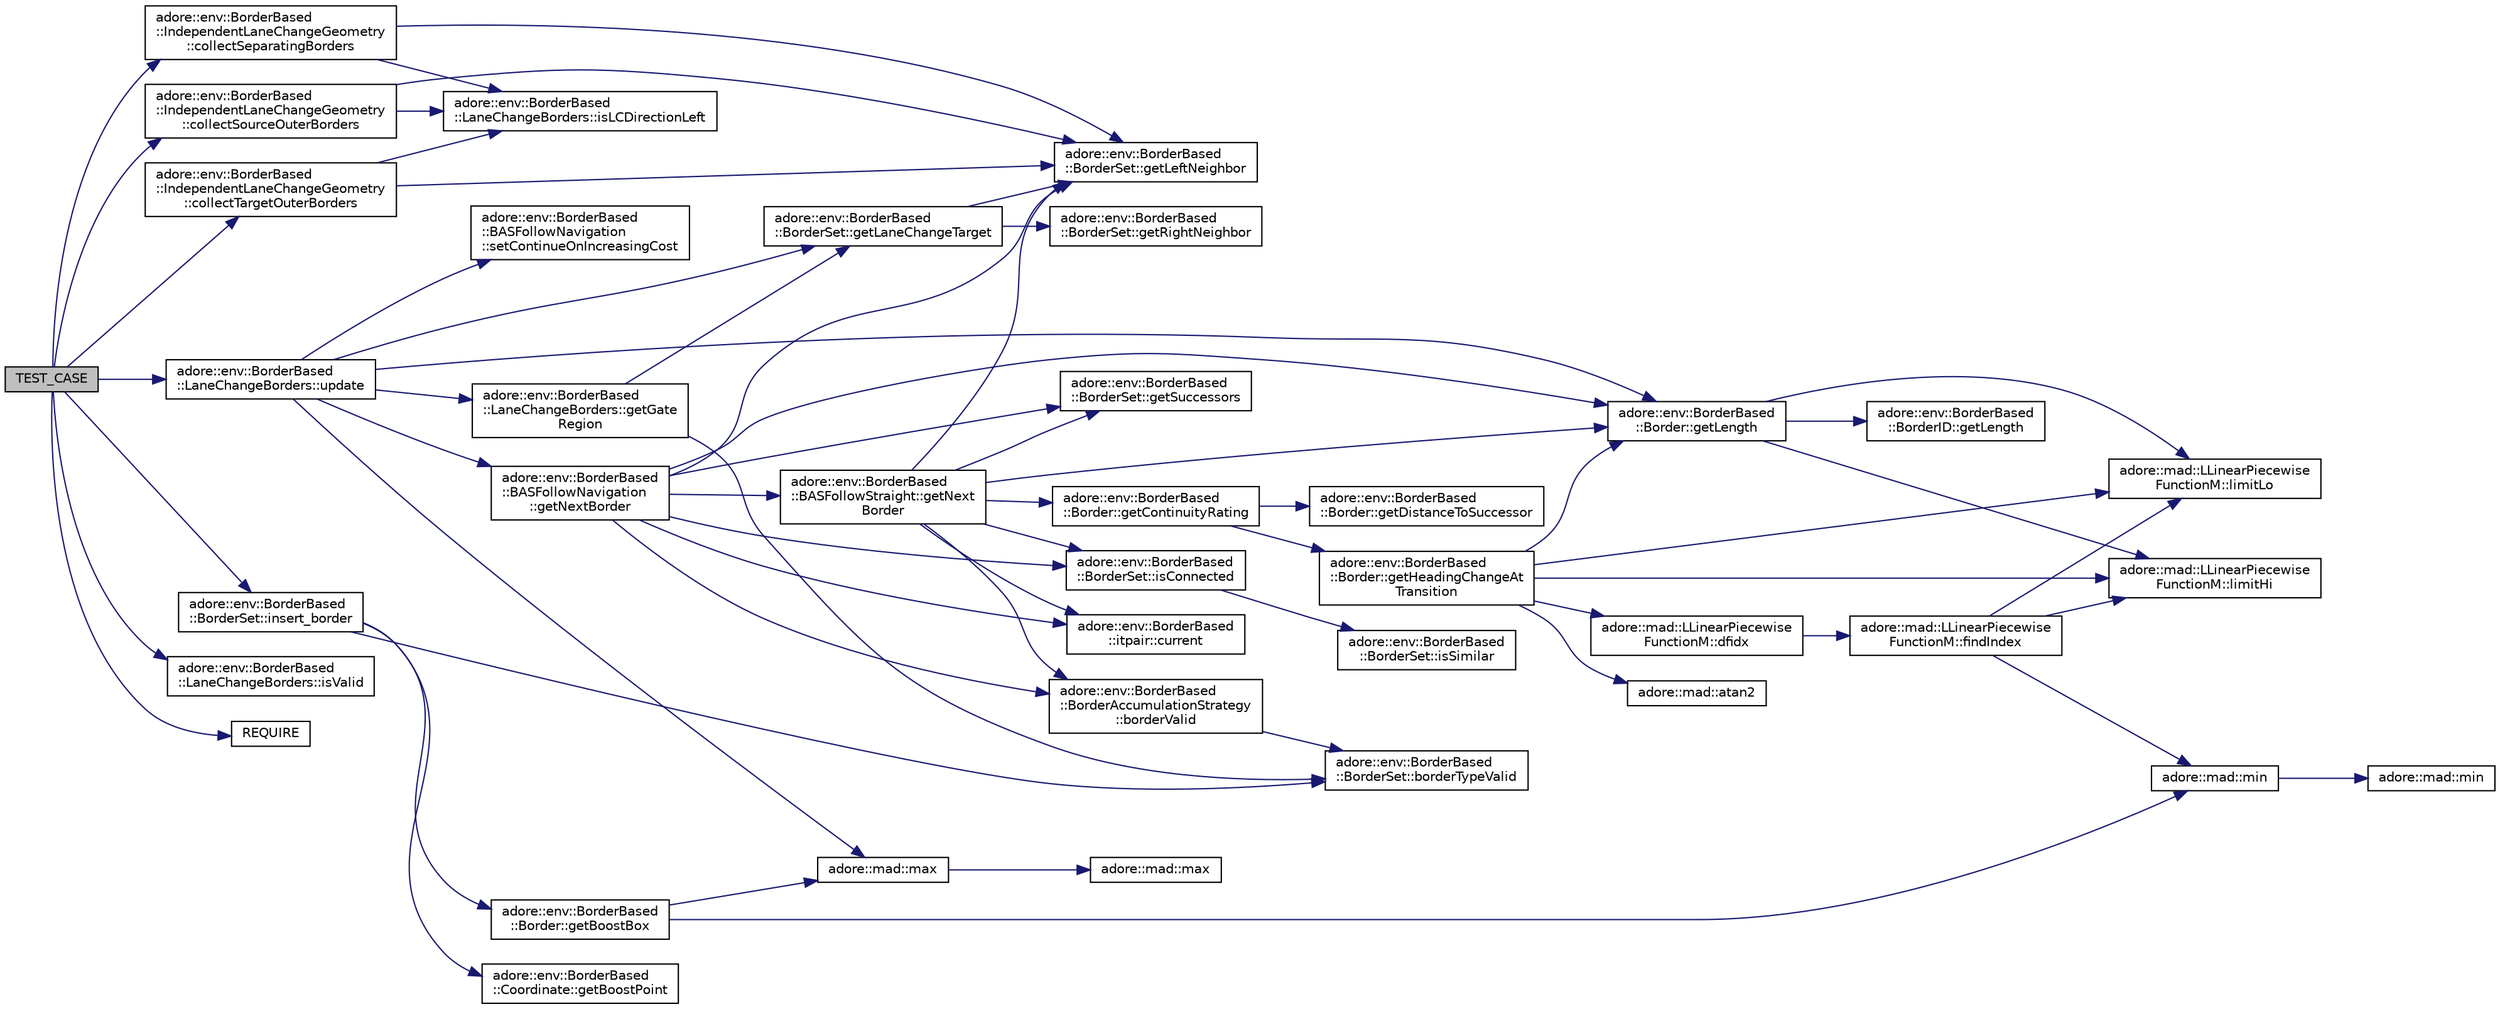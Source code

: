 digraph "TEST_CASE"
{
 // LATEX_PDF_SIZE
  edge [fontname="Helvetica",fontsize="10",labelfontname="Helvetica",labelfontsize="10"];
  node [fontname="Helvetica",fontsize="10",shape=record];
  rankdir="LR";
  Node1 [label="TEST_CASE",height=0.2,width=0.4,color="black", fillcolor="grey75", style="filled", fontcolor="black",tooltip=" "];
  Node1 -> Node2 [color="midnightblue",fontsize="10",style="solid",fontname="Helvetica"];
  Node2 [label="adore::env::BorderBased\l::IndependentLaneChangeGeometry\l::collectSeparatingBorders",height=0.2,width=0.4,color="black", fillcolor="white", style="filled",URL="$classadore_1_1env_1_1BorderBased_1_1IndependentLaneChangeGeometry.html#a7713e6bca86dbc98e370e6abe0bce5f8",tooltip="collects points describing the inner, separating border The separating borders are defined as a seque..."];
  Node2 -> Node3 [color="midnightblue",fontsize="10",style="solid",fontname="Helvetica"];
  Node3 [label="adore::env::BorderBased\l::BorderSet::getLeftNeighbor",height=0.2,width=0.4,color="black", fillcolor="white", style="filled",URL="$classadore_1_1env_1_1BorderBased_1_1BorderSet.html#a8af807fde181a20de55594592d752adc",tooltip="Get left neighbor of a border."];
  Node2 -> Node4 [color="midnightblue",fontsize="10",style="solid",fontname="Helvetica"];
  Node4 [label="adore::env::BorderBased\l::LaneChangeBorders::isLCDirectionLeft",height=0.2,width=0.4,color="black", fillcolor="white", style="filled",URL="$classadore_1_1env_1_1BorderBased_1_1LaneChangeBorders.html#a47633cc3c94ab462740891cc7ad9ede5",tooltip=" "];
  Node1 -> Node5 [color="midnightblue",fontsize="10",style="solid",fontname="Helvetica"];
  Node5 [label="adore::env::BorderBased\l::IndependentLaneChangeGeometry\l::collectSourceOuterBorders",height=0.2,width=0.4,color="black", fillcolor="white", style="filled",URL="$classadore_1_1env_1_1BorderBased_1_1IndependentLaneChangeGeometry.html#ac25df1df647c1078f125c16a8fa47d0d",tooltip="collects points describing the source-side outer border"];
  Node5 -> Node3 [color="midnightblue",fontsize="10",style="solid",fontname="Helvetica"];
  Node5 -> Node4 [color="midnightblue",fontsize="10",style="solid",fontname="Helvetica"];
  Node1 -> Node6 [color="midnightblue",fontsize="10",style="solid",fontname="Helvetica"];
  Node6 [label="adore::env::BorderBased\l::IndependentLaneChangeGeometry\l::collectTargetOuterBorders",height=0.2,width=0.4,color="black", fillcolor="white", style="filled",URL="$classadore_1_1env_1_1BorderBased_1_1IndependentLaneChangeGeometry.html#ab8968d80018282d9f06c57ac0864725a",tooltip="collects points describing the target-side outer border"];
  Node6 -> Node3 [color="midnightblue",fontsize="10",style="solid",fontname="Helvetica"];
  Node6 -> Node4 [color="midnightblue",fontsize="10",style="solid",fontname="Helvetica"];
  Node1 -> Node7 [color="midnightblue",fontsize="10",style="solid",fontname="Helvetica"];
  Node7 [label="adore::env::BorderBased\l::BorderSet::insert_border",height=0.2,width=0.4,color="black", fillcolor="white", style="filled",URL="$classadore_1_1env_1_1BorderBased_1_1BorderSet.html#a5730d3e4fc938c9bd1e1146a8a61deec",tooltip="insert new border into this"];
  Node7 -> Node8 [color="midnightblue",fontsize="10",style="solid",fontname="Helvetica"];
  Node8 [label="adore::env::BorderBased\l::BorderSet::borderTypeValid",height=0.2,width=0.4,color="black", fillcolor="white", style="filled",URL="$classadore_1_1env_1_1BorderBased_1_1BorderSet.html#afb523effcee573e774147446ecc756ab",tooltip="check whether border type is in allowed types of set"];
  Node7 -> Node9 [color="midnightblue",fontsize="10",style="solid",fontname="Helvetica"];
  Node9 [label="adore::env::BorderBased\l::Border::getBoostBox",height=0.2,width=0.4,color="black", fillcolor="white", style="filled",URL="$structadore_1_1env_1_1BorderBased_1_1Border.html#a4b1e646e2c3d98b03e75f286611e0cda",tooltip="Get a bounding box for the implicit lane object."];
  Node9 -> Node10 [color="midnightblue",fontsize="10",style="solid",fontname="Helvetica"];
  Node10 [label="adore::mad::max",height=0.2,width=0.4,color="black", fillcolor="white", style="filled",URL="$namespaceadore_1_1mad.html#adea062854ef0b105a3fdca8cf2aca945",tooltip=" "];
  Node10 -> Node11 [color="midnightblue",fontsize="10",style="solid",fontname="Helvetica"];
  Node11 [label="adore::mad::max",height=0.2,width=0.4,color="black", fillcolor="white", style="filled",URL="$namespaceadore_1_1mad.html#a618a8842fed7b9375957b1e393c58492",tooltip=" "];
  Node9 -> Node12 [color="midnightblue",fontsize="10",style="solid",fontname="Helvetica"];
  Node12 [label="adore::mad::min",height=0.2,width=0.4,color="black", fillcolor="white", style="filled",URL="$namespaceadore_1_1mad.html#ab58ecb752f9bbfe27832e0a2c0e22c2b",tooltip=" "];
  Node12 -> Node13 [color="midnightblue",fontsize="10",style="solid",fontname="Helvetica"];
  Node13 [label="adore::mad::min",height=0.2,width=0.4,color="black", fillcolor="white", style="filled",URL="$namespaceadore_1_1mad.html#ac61b79c007d1859f93a10c04272095a1",tooltip=" "];
  Node7 -> Node14 [color="midnightblue",fontsize="10",style="solid",fontname="Helvetica"];
  Node14 [label="adore::env::BorderBased\l::Coordinate::getBoostPoint",height=0.2,width=0.4,color="black", fillcolor="white", style="filled",URL="$structadore_1_1env_1_1BorderBased_1_1Coordinate.html#abb34f84413225a9464afe389cb4f71a7",tooltip="Get a boost_point that has the same coordinates as the Coordinate object."];
  Node1 -> Node15 [color="midnightblue",fontsize="10",style="solid",fontname="Helvetica"];
  Node15 [label="adore::env::BorderBased\l::LaneChangeBorders::isValid",height=0.2,width=0.4,color="black", fillcolor="white", style="filled",URL="$classadore_1_1env_1_1BorderBased_1_1LaneChangeBorders.html#a62757c199a24d3e751a4be3c5ec14e0e",tooltip=" "];
  Node1 -> Node16 [color="midnightblue",fontsize="10",style="solid",fontname="Helvetica"];
  Node16 [label="REQUIRE",height=0.2,width=0.4,color="black", fillcolor="white", style="filled",URL="$test__lpiecewiseconst_8cpp.html#a896996220e0b1a182667751c424e1bd9",tooltip=" "];
  Node1 -> Node17 [color="midnightblue",fontsize="10",style="solid",fontname="Helvetica"];
  Node17 [label="adore::env::BorderBased\l::LaneChangeBorders::update",height=0.2,width=0.4,color="black", fillcolor="white", style="filled",URL="$classadore_1_1env_1_1BorderBased_1_1LaneChangeBorders.html#a324178919d6a3a2bea8dd4c04fc65cea",tooltip="collects all borders relevant for lane change view in object-variable vectors"];
  Node17 -> Node18 [color="midnightblue",fontsize="10",style="solid",fontname="Helvetica"];
  Node18 [label="adore::env::BorderBased\l::LaneChangeBorders::getGate\lRegion",height=0.2,width=0.4,color="black", fillcolor="white", style="filled",URL="$classadore_1_1env_1_1BorderBased_1_1LaneChangeBorders.html#a00acf7067a9281d0694b63d41ad62b69",tooltip="computes the gate region for a lane change Supply iterators for a list or vector of Border*,..."];
  Node18 -> Node8 [color="midnightblue",fontsize="10",style="solid",fontname="Helvetica"];
  Node18 -> Node19 [color="midnightblue",fontsize="10",style="solid",fontname="Helvetica"];
  Node19 [label="adore::env::BorderBased\l::BorderSet::getLaneChangeTarget",height=0.2,width=0.4,color="black", fillcolor="white", style="filled",URL="$classadore_1_1env_1_1BorderBased_1_1BorderSet.html#a700919ecaf9ca494242a44f5eb40a29b",tooltip="computes a pair of borders (left,right) suitable for lane-changing from given source lane"];
  Node19 -> Node3 [color="midnightblue",fontsize="10",style="solid",fontname="Helvetica"];
  Node19 -> Node20 [color="midnightblue",fontsize="10",style="solid",fontname="Helvetica"];
  Node20 [label="adore::env::BorderBased\l::BorderSet::getRightNeighbor",height=0.2,width=0.4,color="black", fillcolor="white", style="filled",URL="$classadore_1_1env_1_1BorderBased_1_1BorderSet.html#a49e8f6a0309cd0c2c2afa28412435f4f",tooltip="get the right neighbor of a border"];
  Node17 -> Node19 [color="midnightblue",fontsize="10",style="solid",fontname="Helvetica"];
  Node17 -> Node21 [color="midnightblue",fontsize="10",style="solid",fontname="Helvetica"];
  Node21 [label="adore::env::BorderBased\l::Border::getLength",height=0.2,width=0.4,color="black", fillcolor="white", style="filled",URL="$structadore_1_1env_1_1BorderBased_1_1Border.html#a522c4ebdb7a16e0aa89b507f554a4fa6",tooltip="Get the length of the border."];
  Node21 -> Node22 [color="midnightblue",fontsize="10",style="solid",fontname="Helvetica"];
  Node22 [label="adore::env::BorderBased\l::BorderID::getLength",height=0.2,width=0.4,color="black", fillcolor="white", style="filled",URL="$structadore_1_1env_1_1BorderBased_1_1BorderID.html#a21f63cc4e5239a964b37d089d54d2418",tooltip=" "];
  Node21 -> Node23 [color="midnightblue",fontsize="10",style="solid",fontname="Helvetica"];
  Node23 [label="adore::mad::LLinearPiecewise\lFunctionM::limitHi",height=0.2,width=0.4,color="black", fillcolor="white", style="filled",URL="$classadore_1_1mad_1_1LLinearPiecewiseFunctionM.html#aaa496b8ceb3ed505f6450225c46a077a",tooltip=" "];
  Node21 -> Node24 [color="midnightblue",fontsize="10",style="solid",fontname="Helvetica"];
  Node24 [label="adore::mad::LLinearPiecewise\lFunctionM::limitLo",height=0.2,width=0.4,color="black", fillcolor="white", style="filled",URL="$classadore_1_1mad_1_1LLinearPiecewiseFunctionM.html#a682841e9bc82a0653745dce6f908bfa6",tooltip=" "];
  Node17 -> Node25 [color="midnightblue",fontsize="10",style="solid",fontname="Helvetica"];
  Node25 [label="adore::env::BorderBased\l::BASFollowNavigation\l::getNextBorder",height=0.2,width=0.4,color="black", fillcolor="white", style="filled",URL="$classadore_1_1env_1_1BorderBased_1_1BASFollowNavigation.html#a19152de0ccb0c37bb5f5a2edf5218961",tooltip="Get the next border."];
  Node25 -> Node26 [color="midnightblue",fontsize="10",style="solid",fontname="Helvetica"];
  Node26 [label="adore::env::BorderBased\l::BorderAccumulationStrategy\l::borderValid",height=0.2,width=0.4,color="black", fillcolor="white", style="filled",URL="$classadore_1_1env_1_1BorderBased_1_1BorderAccumulationStrategy.html#aa57611b5570594d8998f3b0c7d8ccf16",tooltip="Check whether a border is valid."];
  Node26 -> Node8 [color="midnightblue",fontsize="10",style="solid",fontname="Helvetica"];
  Node25 -> Node27 [color="midnightblue",fontsize="10",style="solid",fontname="Helvetica"];
  Node27 [label="adore::env::BorderBased\l::itpair::current",height=0.2,width=0.4,color="black", fillcolor="white", style="filled",URL="$structadore_1_1env_1_1BorderBased_1_1itpair.html#a3746f6e3a03399eecb397f897f007562",tooltip=" "];
  Node25 -> Node3 [color="midnightblue",fontsize="10",style="solid",fontname="Helvetica"];
  Node25 -> Node21 [color="midnightblue",fontsize="10",style="solid",fontname="Helvetica"];
  Node25 -> Node28 [color="midnightblue",fontsize="10",style="solid",fontname="Helvetica"];
  Node28 [label="adore::env::BorderBased\l::BASFollowStraight::getNext\lBorder",height=0.2,width=0.4,color="black", fillcolor="white", style="filled",URL="$classadore_1_1env_1_1BorderBased_1_1BASFollowStraight.html#a84602111513a391f491d175411a09083",tooltip="Get the next border."];
  Node28 -> Node26 [color="midnightblue",fontsize="10",style="solid",fontname="Helvetica"];
  Node28 -> Node27 [color="midnightblue",fontsize="10",style="solid",fontname="Helvetica"];
  Node28 -> Node29 [color="midnightblue",fontsize="10",style="solid",fontname="Helvetica"];
  Node29 [label="adore::env::BorderBased\l::Border::getContinuityRating",height=0.2,width=0.4,color="black", fillcolor="white", style="filled",URL="$structadore_1_1env_1_1BorderBased_1_1Border.html#aebfb6180e67e4736c017b07d49cf15b3",tooltip="Get the continuity rating."];
  Node29 -> Node30 [color="midnightblue",fontsize="10",style="solid",fontname="Helvetica"];
  Node30 [label="adore::env::BorderBased\l::Border::getDistanceToSuccessor",height=0.2,width=0.4,color="black", fillcolor="white", style="filled",URL="$structadore_1_1env_1_1BorderBased_1_1Border.html#ae3dcfe00a8d867de3b816c6dd04e90bf",tooltip="Get the distance to successor."];
  Node29 -> Node31 [color="midnightblue",fontsize="10",style="solid",fontname="Helvetica"];
  Node31 [label="adore::env::BorderBased\l::Border::getHeadingChangeAt\lTransition",height=0.2,width=0.4,color="black", fillcolor="white", style="filled",URL="$structadore_1_1env_1_1BorderBased_1_1Border.html#a30a1b88f91492f3e88fdaa5aa535d657",tooltip="Get the heading change at transition of two borders."];
  Node31 -> Node32 [color="midnightblue",fontsize="10",style="solid",fontname="Helvetica"];
  Node32 [label="adore::mad::atan2",height=0.2,width=0.4,color="black", fillcolor="white", style="filled",URL="$namespaceadore_1_1mad.html#a37d645f2d2b0aa8f1c7015ba4e502617",tooltip=" "];
  Node31 -> Node33 [color="midnightblue",fontsize="10",style="solid",fontname="Helvetica"];
  Node33 [label="adore::mad::LLinearPiecewise\lFunctionM::dfidx",height=0.2,width=0.4,color="black", fillcolor="white", style="filled",URL="$classadore_1_1mad_1_1LLinearPiecewiseFunctionM.html#a79ddff693ffc1b6fe2b72c6b025fa72f",tooltip=" "];
  Node33 -> Node34 [color="midnightblue",fontsize="10",style="solid",fontname="Helvetica"];
  Node34 [label="adore::mad::LLinearPiecewise\lFunctionM::findIndex",height=0.2,width=0.4,color="black", fillcolor="white", style="filled",URL="$classadore_1_1mad_1_1LLinearPiecewiseFunctionM.html#a92f9ea09083d587aa2ffa1ec600be3b5",tooltip=" "];
  Node34 -> Node23 [color="midnightblue",fontsize="10",style="solid",fontname="Helvetica"];
  Node34 -> Node24 [color="midnightblue",fontsize="10",style="solid",fontname="Helvetica"];
  Node34 -> Node12 [color="midnightblue",fontsize="10",style="solid",fontname="Helvetica"];
  Node31 -> Node21 [color="midnightblue",fontsize="10",style="solid",fontname="Helvetica"];
  Node31 -> Node23 [color="midnightblue",fontsize="10",style="solid",fontname="Helvetica"];
  Node31 -> Node24 [color="midnightblue",fontsize="10",style="solid",fontname="Helvetica"];
  Node28 -> Node3 [color="midnightblue",fontsize="10",style="solid",fontname="Helvetica"];
  Node28 -> Node21 [color="midnightblue",fontsize="10",style="solid",fontname="Helvetica"];
  Node28 -> Node35 [color="midnightblue",fontsize="10",style="solid",fontname="Helvetica"];
  Node35 [label="adore::env::BorderBased\l::BorderSet::getSuccessors",height=0.2,width=0.4,color="black", fillcolor="white", style="filled",URL="$classadore_1_1env_1_1BorderBased_1_1BorderSet.html#a4a75adfc507696182edc2514b86f5d24",tooltip="get an interator pair for all borders which follow after b"];
  Node28 -> Node36 [color="midnightblue",fontsize="10",style="solid",fontname="Helvetica"];
  Node36 [label="adore::env::BorderBased\l::BorderSet::isConnected",height=0.2,width=0.4,color="black", fillcolor="white", style="filled",URL="$classadore_1_1env_1_1BorderBased_1_1BorderSet.html#a8d3569344e9e2fda17a55c39a0013970",tooltip="check whether end of border a is beginning of border b"];
  Node36 -> Node37 [color="midnightblue",fontsize="10",style="solid",fontname="Helvetica"];
  Node37 [label="adore::env::BorderBased\l::BorderSet::isSimilar",height=0.2,width=0.4,color="black", fillcolor="white", style="filled",URL="$classadore_1_1env_1_1BorderBased_1_1BorderSet.html#aab9bddfc9a6e9e93e3bb94806e98e0c8",tooltip="checks whether two coordinates are similar based on certainties of this"];
  Node25 -> Node35 [color="midnightblue",fontsize="10",style="solid",fontname="Helvetica"];
  Node25 -> Node36 [color="midnightblue",fontsize="10",style="solid",fontname="Helvetica"];
  Node17 -> Node10 [color="midnightblue",fontsize="10",style="solid",fontname="Helvetica"];
  Node17 -> Node38 [color="midnightblue",fontsize="10",style="solid",fontname="Helvetica"];
  Node38 [label="adore::env::BorderBased\l::BASFollowNavigation\l::setContinueOnIncreasingCost",height=0.2,width=0.4,color="black", fillcolor="white", style="filled",URL="$classadore_1_1env_1_1BorderBased_1_1BASFollowNavigation.html#a68914de044403449eeae1a65e1cdd930",tooltip="set continuation on increasing cost"];
}
